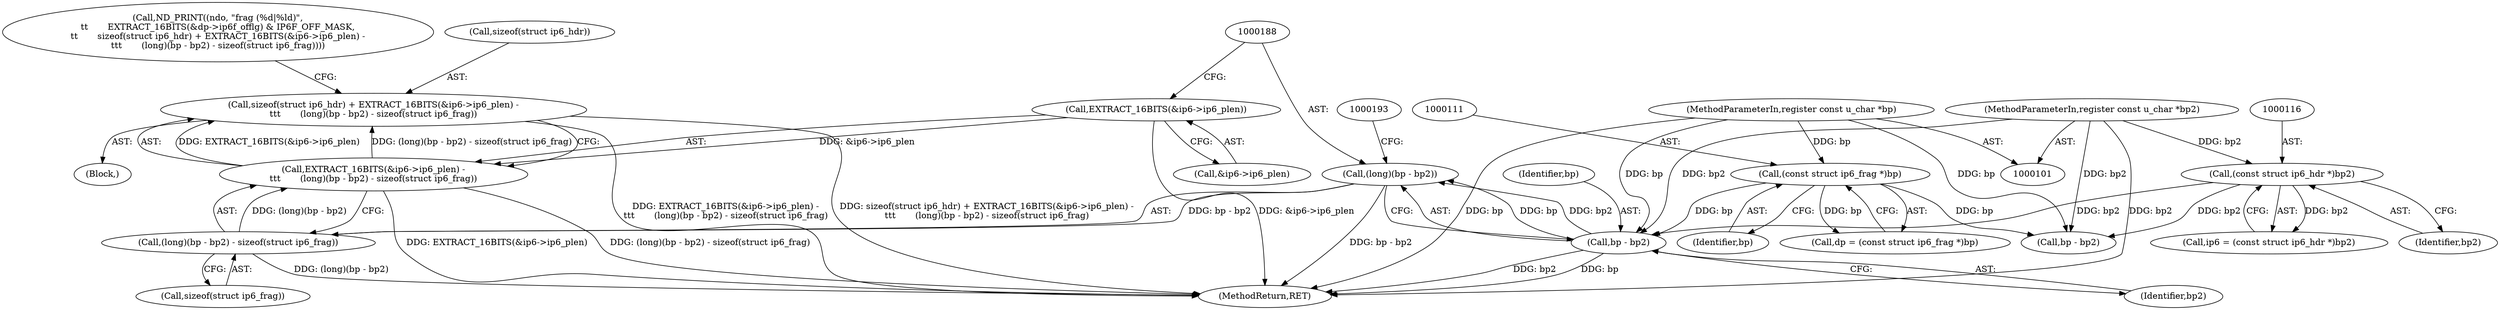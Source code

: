 digraph "0_tcpdump_2d669862df7cd17f539129049f6fb70d17174125@API" {
"1000177" [label="(Call,sizeof(struct ip6_hdr) + EXTRACT_16BITS(&ip6->ip6_plen) -\n\t\t\t       (long)(bp - bp2) - sizeof(struct ip6_frag))"];
"1000180" [label="(Call,EXTRACT_16BITS(&ip6->ip6_plen) -\n\t\t\t       (long)(bp - bp2) - sizeof(struct ip6_frag))"];
"1000181" [label="(Call,EXTRACT_16BITS(&ip6->ip6_plen))"];
"1000186" [label="(Call,(long)(bp - bp2) - sizeof(struct ip6_frag))"];
"1000187" [label="(Call,(long)(bp - bp2))"];
"1000189" [label="(Call,bp - bp2)"];
"1000110" [label="(Call,(const struct ip6_frag *)bp)"];
"1000103" [label="(MethodParameterIn,register const u_char *bp)"];
"1000115" [label="(Call,(const struct ip6_hdr *)bp2)"];
"1000104" [label="(MethodParameterIn,register const u_char *bp2)"];
"1000157" [label="(Call,bp - bp2)"];
"1000180" [label="(Call,EXTRACT_16BITS(&ip6->ip6_plen) -\n\t\t\t       (long)(bp - bp2) - sizeof(struct ip6_frag))"];
"1000117" [label="(Identifier,bp2)"];
"1000110" [label="(Call,(const struct ip6_frag *)bp)"];
"1000103" [label="(MethodParameterIn,register const u_char *bp)"];
"1000108" [label="(Call,dp = (const struct ip6_frag *)bp)"];
"1000115" [label="(Call,(const struct ip6_hdr *)bp2)"];
"1000186" [label="(Call,(long)(bp - bp2) - sizeof(struct ip6_frag))"];
"1000177" [label="(Call,sizeof(struct ip6_hdr) + EXTRACT_16BITS(&ip6->ip6_plen) -\n\t\t\t       (long)(bp - bp2) - sizeof(struct ip6_frag))"];
"1000113" [label="(Call,ip6 = (const struct ip6_hdr *)bp2)"];
"1000192" [label="(Call,sizeof(struct ip6_frag))"];
"1000164" [label="(Call,ND_PRINT((ndo, \"frag (%d|%ld)\",\n\t\t       EXTRACT_16BITS(&dp->ip6f_offlg) & IP6F_OFF_MASK,\n\t\t       sizeof(struct ip6_hdr) + EXTRACT_16BITS(&ip6->ip6_plen) -\n\t\t\t       (long)(bp - bp2) - sizeof(struct ip6_frag))))"];
"1000169" [label="(Block,)"];
"1000112" [label="(Identifier,bp)"];
"1000104" [label="(MethodParameterIn,register const u_char *bp2)"];
"1000187" [label="(Call,(long)(bp - bp2))"];
"1000189" [label="(Call,bp - bp2)"];
"1000178" [label="(Call,sizeof(struct ip6_hdr))"];
"1000191" [label="(Identifier,bp2)"];
"1000224" [label="(MethodReturn,RET)"];
"1000181" [label="(Call,EXTRACT_16BITS(&ip6->ip6_plen))"];
"1000182" [label="(Call,&ip6->ip6_plen)"];
"1000190" [label="(Identifier,bp)"];
"1000177" -> "1000169"  [label="AST: "];
"1000177" -> "1000180"  [label="CFG: "];
"1000178" -> "1000177"  [label="AST: "];
"1000180" -> "1000177"  [label="AST: "];
"1000164" -> "1000177"  [label="CFG: "];
"1000177" -> "1000224"  [label="DDG: EXTRACT_16BITS(&ip6->ip6_plen) -\n\t\t\t       (long)(bp - bp2) - sizeof(struct ip6_frag)"];
"1000177" -> "1000224"  [label="DDG: sizeof(struct ip6_hdr) + EXTRACT_16BITS(&ip6->ip6_plen) -\n\t\t\t       (long)(bp - bp2) - sizeof(struct ip6_frag)"];
"1000180" -> "1000177"  [label="DDG: EXTRACT_16BITS(&ip6->ip6_plen)"];
"1000180" -> "1000177"  [label="DDG: (long)(bp - bp2) - sizeof(struct ip6_frag)"];
"1000180" -> "1000186"  [label="CFG: "];
"1000181" -> "1000180"  [label="AST: "];
"1000186" -> "1000180"  [label="AST: "];
"1000180" -> "1000224"  [label="DDG: EXTRACT_16BITS(&ip6->ip6_plen)"];
"1000180" -> "1000224"  [label="DDG: (long)(bp - bp2) - sizeof(struct ip6_frag)"];
"1000181" -> "1000180"  [label="DDG: &ip6->ip6_plen"];
"1000186" -> "1000180"  [label="DDG: (long)(bp - bp2)"];
"1000181" -> "1000182"  [label="CFG: "];
"1000182" -> "1000181"  [label="AST: "];
"1000188" -> "1000181"  [label="CFG: "];
"1000181" -> "1000224"  [label="DDG: &ip6->ip6_plen"];
"1000186" -> "1000192"  [label="CFG: "];
"1000187" -> "1000186"  [label="AST: "];
"1000192" -> "1000186"  [label="AST: "];
"1000186" -> "1000224"  [label="DDG: (long)(bp - bp2)"];
"1000187" -> "1000186"  [label="DDG: bp - bp2"];
"1000187" -> "1000189"  [label="CFG: "];
"1000188" -> "1000187"  [label="AST: "];
"1000189" -> "1000187"  [label="AST: "];
"1000193" -> "1000187"  [label="CFG: "];
"1000187" -> "1000224"  [label="DDG: bp - bp2"];
"1000189" -> "1000187"  [label="DDG: bp"];
"1000189" -> "1000187"  [label="DDG: bp2"];
"1000189" -> "1000191"  [label="CFG: "];
"1000190" -> "1000189"  [label="AST: "];
"1000191" -> "1000189"  [label="AST: "];
"1000189" -> "1000224"  [label="DDG: bp"];
"1000189" -> "1000224"  [label="DDG: bp2"];
"1000110" -> "1000189"  [label="DDG: bp"];
"1000103" -> "1000189"  [label="DDG: bp"];
"1000115" -> "1000189"  [label="DDG: bp2"];
"1000104" -> "1000189"  [label="DDG: bp2"];
"1000110" -> "1000108"  [label="AST: "];
"1000110" -> "1000112"  [label="CFG: "];
"1000111" -> "1000110"  [label="AST: "];
"1000112" -> "1000110"  [label="AST: "];
"1000108" -> "1000110"  [label="CFG: "];
"1000110" -> "1000108"  [label="DDG: bp"];
"1000103" -> "1000110"  [label="DDG: bp"];
"1000110" -> "1000157"  [label="DDG: bp"];
"1000103" -> "1000101"  [label="AST: "];
"1000103" -> "1000224"  [label="DDG: bp"];
"1000103" -> "1000157"  [label="DDG: bp"];
"1000115" -> "1000113"  [label="AST: "];
"1000115" -> "1000117"  [label="CFG: "];
"1000116" -> "1000115"  [label="AST: "];
"1000117" -> "1000115"  [label="AST: "];
"1000113" -> "1000115"  [label="CFG: "];
"1000115" -> "1000113"  [label="DDG: bp2"];
"1000104" -> "1000115"  [label="DDG: bp2"];
"1000115" -> "1000157"  [label="DDG: bp2"];
"1000104" -> "1000101"  [label="AST: "];
"1000104" -> "1000224"  [label="DDG: bp2"];
"1000104" -> "1000157"  [label="DDG: bp2"];
}

